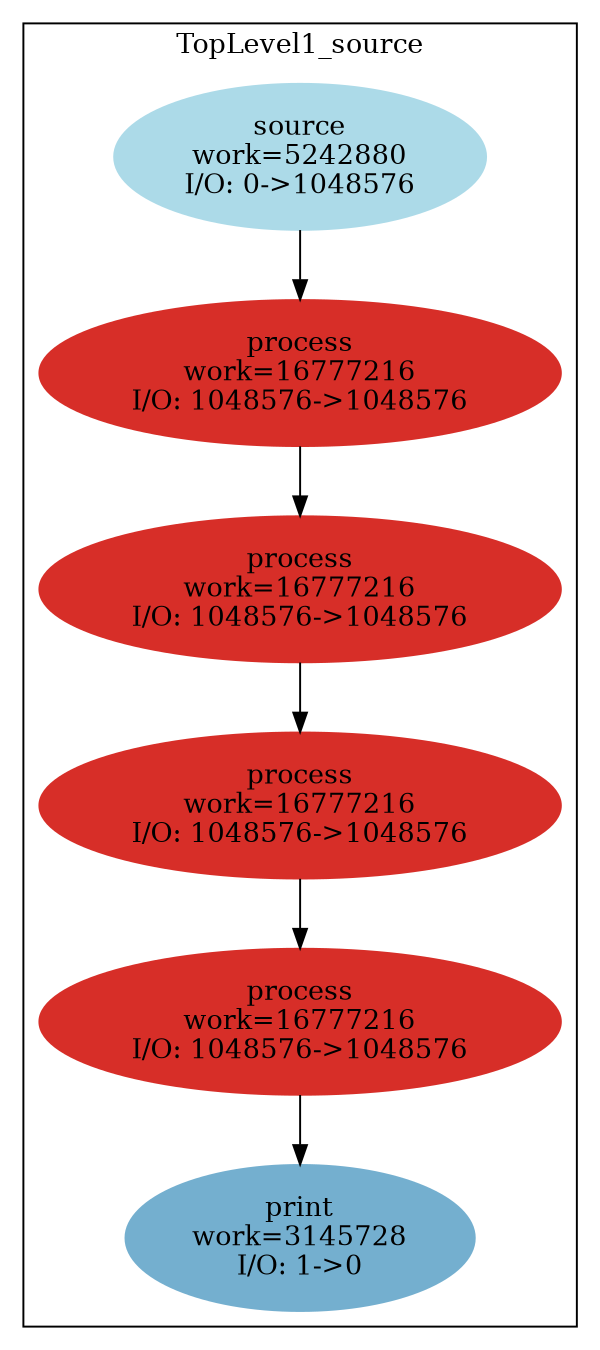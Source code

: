 digraph streamit {
size="6.5,9"
subgraph cluster_node1 {
 color = black

 label="TopLevel1_source";
node2 [ label="source\nwork=5242880\nI/O: 0->1048576" color="0.53888,0.26,0.91" style="filled" ]
node3 [ label="process\nwork=16777216\nI/O: 1048576->1048576" color="0.00555,0.81,0.84" style="filled" ]
node2 -> node3
node4 [ label="process\nwork=16777216\nI/O: 1048576->1048576" color="0.00555,0.81,0.84" style="filled" ]
node3 -> node4
node5 [ label="process\nwork=16777216\nI/O: 1048576->1048576" color="0.00555,0.81,0.84" style="filled" ]
node4 -> node5
node6 [ label="process\nwork=16777216\nI/O: 1048576->1048576" color="0.00555,0.81,0.84" style="filled" ]
node5 -> node6
node7 [ label="print\nwork=3145728\nI/O: 1->0" color="0.55833,0.44,0.81" style="filled" ]
node6 -> node7
}
}
